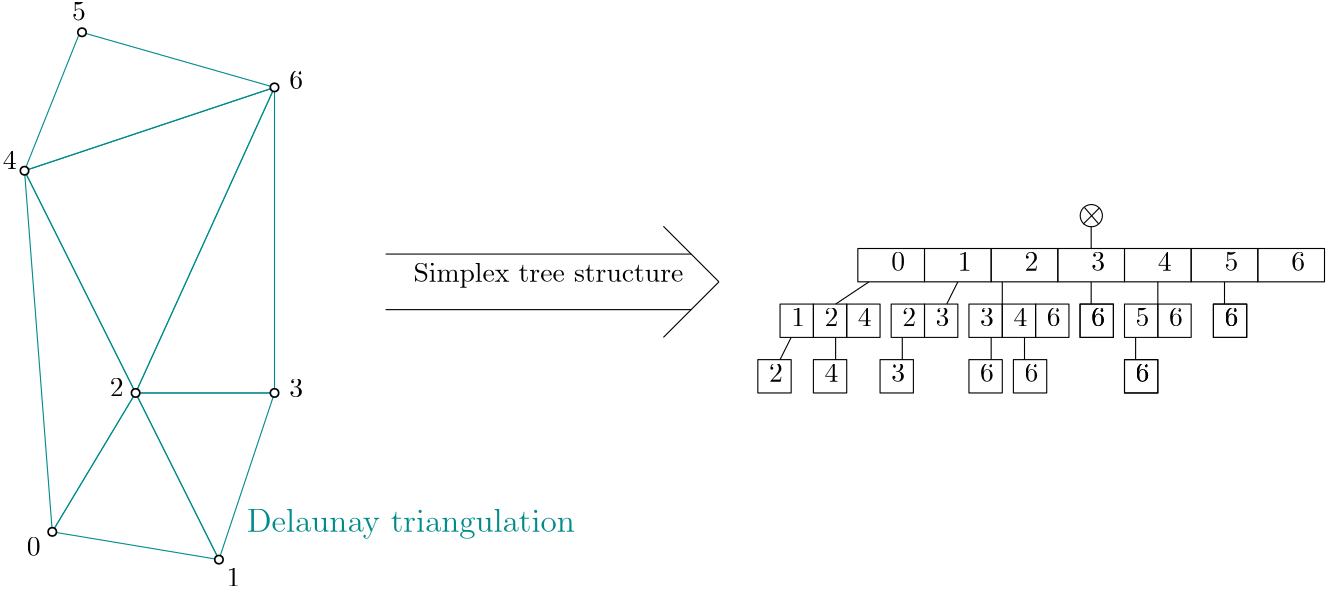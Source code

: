 <?xml version="1.0"?>
<!DOCTYPE ipe SYSTEM "ipe.dtd">
<ipe version="70107" creator="Ipe 7.1.10">
<info created="D:20150603143945" modified="D:20160406112209"/>
<ipestyle name="basic">
<symbol name="arrow/arc(spx)">
<path stroke="sym-stroke" fill="sym-stroke" pen="sym-pen">
0 0 m
-1 0.333 l
-1 -0.333 l
h
</path>
</symbol>
<symbol name="arrow/farc(spx)">
<path stroke="sym-stroke" fill="white" pen="sym-pen">
0 0 m
-1 0.333 l
-1 -0.333 l
h
</path>
</symbol>
<symbol name="mark/circle(sx)" transformations="translations">
<path fill="sym-stroke">
0.6 0 0 0.6 0 0 e
0.4 0 0 0.4 0 0 e
</path>
</symbol>
<symbol name="mark/disk(sx)" transformations="translations">
<path fill="sym-stroke">
0.6 0 0 0.6 0 0 e
</path>
</symbol>
<symbol name="mark/fdisk(sfx)" transformations="translations">
<group>
<path fill="sym-fill">
0.5 0 0 0.5 0 0 e
</path>
<path fill="sym-stroke" fillrule="eofill">
0.6 0 0 0.6 0 0 e
0.4 0 0 0.4 0 0 e
</path>
</group>
</symbol>
<symbol name="mark/box(sx)" transformations="translations">
<path fill="sym-stroke" fillrule="eofill">
-0.6 -0.6 m
0.6 -0.6 l
0.6 0.6 l
-0.6 0.6 l
h
-0.4 -0.4 m
0.4 -0.4 l
0.4 0.4 l
-0.4 0.4 l
h
</path>
</symbol>
<symbol name="mark/square(sx)" transformations="translations">
<path fill="sym-stroke">
-0.6 -0.6 m
0.6 -0.6 l
0.6 0.6 l
-0.6 0.6 l
h
</path>
</symbol>
<symbol name="mark/fsquare(sfx)" transformations="translations">
<group>
<path fill="sym-fill">
-0.5 -0.5 m
0.5 -0.5 l
0.5 0.5 l
-0.5 0.5 l
h
</path>
<path fill="sym-stroke" fillrule="eofill">
-0.6 -0.6 m
0.6 -0.6 l
0.6 0.6 l
-0.6 0.6 l
h
-0.4 -0.4 m
0.4 -0.4 l
0.4 0.4 l
-0.4 0.4 l
h
</path>
</group>
</symbol>
<symbol name="mark/cross(sx)" transformations="translations">
<group>
<path fill="sym-stroke">
-0.43 -0.57 m
0.57 0.43 l
0.43 0.57 l
-0.57 -0.43 l
h
</path>
<path fill="sym-stroke">
-0.43 0.57 m
0.57 -0.43 l
0.43 -0.57 l
-0.57 0.43 l
h
</path>
</group>
</symbol>
<symbol name="arrow/fnormal(spx)">
<path stroke="sym-stroke" fill="white" pen="sym-pen">
0 0 m
-1 0.333 l
-1 -0.333 l
h
</path>
</symbol>
<symbol name="arrow/pointed(spx)">
<path stroke="sym-stroke" fill="sym-stroke" pen="sym-pen">
0 0 m
-1 0.333 l
-0.8 0 l
-1 -0.333 l
h
</path>
</symbol>
<symbol name="arrow/fpointed(spx)">
<path stroke="sym-stroke" fill="white" pen="sym-pen">
0 0 m
-1 0.333 l
-0.8 0 l
-1 -0.333 l
h
</path>
</symbol>
<symbol name="arrow/linear(spx)">
<path stroke="sym-stroke" pen="sym-pen">
-1 0.333 m
0 0 l
-1 -0.333 l
</path>
</symbol>
<symbol name="arrow/fdouble(spx)">
<path stroke="sym-stroke" fill="white" pen="sym-pen">
0 0 m
-1 0.333 l
-1 -0.333 l
h
-1 0 m
-2 0.333 l
-2 -0.333 l
h
</path>
</symbol>
<symbol name="arrow/double(spx)">
<path stroke="sym-stroke" fill="sym-stroke" pen="sym-pen">
0 0 m
-1 0.333 l
-1 -0.333 l
h
-1 0 m
-2 0.333 l
-2 -0.333 l
h
</path>
</symbol>
<pen name="heavier" value="0.8"/>
<pen name="fat" value="1.2"/>
<pen name="ultrafat" value="2"/>
<symbolsize name="large" value="5"/>
<symbolsize name="small" value="2"/>
<symbolsize name="tiny" value="1.1"/>
<arrowsize name="large" value="10"/>
<arrowsize name="small" value="5"/>
<arrowsize name="tiny" value="3"/>
<color name="red" value="1 0 0"/>
<color name="green" value="0 1 0"/>
<color name="blue" value="0 0 1"/>
<color name="yellow" value="1 1 0"/>
<color name="orange" value="1 0.647 0"/>
<color name="gold" value="1 0.843 0"/>
<color name="purple" value="0.627 0.125 0.941"/>
<color name="gray" value="0.745"/>
<color name="brown" value="0.647 0.165 0.165"/>
<color name="navy" value="0 0 0.502"/>
<color name="pink" value="1 0.753 0.796"/>
<color name="seagreen" value="0.18 0.545 0.341"/>
<color name="turquoise" value="0.251 0.878 0.816"/>
<color name="violet" value="0.933 0.51 0.933"/>
<color name="darkblue" value="0 0 0.545"/>
<color name="darkcyan" value="0 0.545 0.545"/>
<color name="darkgray" value="0.663"/>
<color name="darkgreen" value="0 0.392 0"/>
<color name="darkmagenta" value="0.545 0 0.545"/>
<color name="darkorange" value="1 0.549 0"/>
<color name="darkred" value="0.545 0 0"/>
<color name="lightblue" value="0.678 0.847 0.902"/>
<color name="lightcyan" value="0.878 1 1"/>
<color name="lightgray" value="0.827"/>
<color name="lightgreen" value="0.565 0.933 0.565"/>
<color name="lightyellow" value="1 1 0.878"/>
<dashstyle name="dashed" value="[4] 0"/>
<dashstyle name="dotted" value="[1 3] 0"/>
<dashstyle name="dash dotted" value="[4 2 1 2] 0"/>
<dashstyle name="dash dot dotted" value="[4 2 1 2 1 2] 0"/>
<textsize name="large" value="\large"/>
<textsize name="small" value="\small"/>
<textsize name="tiny" value="\tiny"/>
<textsize name="Large" value="\Large"/>
<textsize name="LARGE" value="\LARGE"/>
<textsize name="huge" value="\huge"/>
<textsize name="Huge" value="\Huge"/>
<textsize name="footnote" value="\footnotesize"/>
<textstyle name="center" begin="\begin{center}" end="\end{center}"/>
<textstyle name="itemize" begin="\begin{itemize}" end="\end{itemize}"/>
<textstyle name="item" begin="\begin{itemize}\item{}" end="\end{itemize}"/>
<gridsize name="4 pts" value="4"/>
<gridsize name="8 pts (~3 mm)" value="8"/>
<gridsize name="16 pts (~6 mm)" value="16"/>
<gridsize name="32 pts (~12 mm)" value="32"/>
<gridsize name="10 pts (~3.5 mm)" value="10"/>
<gridsize name="20 pts (~7 mm)" value="20"/>
<gridsize name="14 pts (~5 mm)" value="14"/>
<gridsize name="28 pts (~10 mm)" value="28"/>
<gridsize name="56 pts (~20 mm)" value="56"/>
<anglesize name="90 deg" value="90"/>
<anglesize name="60 deg" value="60"/>
<anglesize name="45 deg" value="45"/>
<anglesize name="30 deg" value="30"/>
<anglesize name="22.5 deg" value="22.5"/>
<tiling name="falling" angle="-60" step="4" width="1"/>
<tiling name="rising" angle="30" step="4" width="1"/>
</ipestyle>
<page>
<layer name="alpha"/>
<view layers="alpha" active="alpha"/>
<path layer="alpha" matrix="1 0 0 1 -240 0" stroke="darkcyan">
320 580 m
350 520 l
290 530 l
320 580 l
320 580 l
</path>
<path matrix="1 0 0 1 -240 0" stroke="darkcyan">
320 580 m
280 660 l
290 530 l
320 580 l
320 580 l
</path>
<path matrix="1 0 0 1 -240 0" stroke="darkcyan">
320 580 m
370 580 l
350 520 l
320 580 l
</path>
<text matrix="1 0 0 1 -260 0" transformations="translations" pos="380 530" stroke="darkcyan" type="label" width="118.196" height="8.307" depth="2.32" valign="baseline" size="large">Delaunay triangulation</text>
<text matrix="1 0 0 1 -242.155 -3.50128" transformations="translations" pos="282.952 524.893" stroke="black" type="label" width="4.981" height="6.42" depth="0" valign="baseline">0</text>
<text matrix="1 0 0 1 -240 0" transformations="translations" pos="352.708 510.349" stroke="black" type="label" width="4.981" height="6.42" depth="0" valign="baseline">1</text>
<text matrix="1 0 0 1 -240 0" transformations="translations" pos="310.693 578.759" stroke="black" type="label" width="4.981" height="6.42" depth="0" valign="baseline">2</text>
<text matrix="1 0 0 1 -240 0" transformations="translations" pos="375.332 578.49" stroke="black" type="label" width="4.981" height="6.42" depth="0" valign="baseline">3</text>
<text matrix="1 0 0 1 -240 0" transformations="translations" pos="272.179 660.635" stroke="black" type="label" width="4.981" height="6.42" depth="0" valign="baseline">4</text>
<text matrix="1 0 0 1 -239.3 -10.1537" transformations="translations" pos="296.419 724.197" stroke="black" type="label" width="4.981" height="6.42" depth="0" valign="baseline">5</text>
<text matrix="1 0 0 1 -240 0" transformations="translations" pos="375.332 689.453" stroke="black" type="label" width="4.981" height="6.42" depth="0" valign="baseline">6</text>
<path matrix="1 0 0 1 -240 0" stroke="darkcyan">
280 660 m
300 710 l
370 690 l
280 660 l
</path>
<path matrix="1 0 0 1 -240 0" stroke="darkcyan">
320 580 m
370 690 l
370 580 l
320 580 l
</path>
<path matrix="1 0 0 1 -240 0" stroke="darkcyan">
280 660 m
370 690 l
320 580 l
280 660 l
</path>
<path matrix="1 0 0 1 104.05 -60.1773" stroke="black">
4 0 0 4 320 704 e
</path>
<path matrix="1 0 0 1 104.05 -60.1773" stroke="black">
322.919 706.788 m
317.189 701.058 l
317.189 701.203 l
</path>
<path matrix="1 0 0 1 104.05 -60.1773" stroke="black">
317.551 706.934 m
322.629 701.058 l
</path>
<path matrix="1 0 0 1 50 0" stroke="black">
240 620 m
220 600 l
</path>
<path matrix="1 0 0 1 50 0" stroke="black">
240 620 m
220 640 l
</path>
<text transformations="translations" pos="180 620" stroke="black" type="label" width="97.274" height="6.926" depth="1.93" valign="baseline">Simplex tree structure</text>
<path stroke="black">
280 630 m
170 630 l
</path>
<path stroke="black">
280 610 m
170 610 l
</path>
<use matrix="1 0 0 1 -239.3 -10.1537" name="mark/fdisk(sfx)" pos="300 720" size="normal" stroke="black" fill="white"/>
<use matrix="1 0 0 1 -240 0" name="mark/fdisk(sfx)" pos="370 690" size="normal" stroke="black" fill="white"/>
<use matrix="1 0 0 1 -240 0" name="mark/fdisk(sfx)" pos="280 660" size="normal" stroke="black" fill="white"/>
<use matrix="1 0 0 1 -240 0" name="mark/fdisk(sfx)" pos="320 580" size="normal" stroke="black" fill="white"/>
<use matrix="1 0 0 1 -240 0" name="mark/fdisk(sfx)" pos="370 580" size="normal" stroke="black" fill="white"/>
<use matrix="1 0 0 1 -240 0" name="mark/fdisk(sfx)" pos="350 520" size="normal" stroke="black" fill="white"/>
<use matrix="1 0 0 1 -240 0" name="mark/fdisk(sfx)" pos="290 530" size="normal" stroke="black" fill="white"/>
<text matrix="1 0 0 1 4 -96" transformations="translations" pos="304 680" stroke="black" type="label" width="4.981" height="6.42" depth="0" valign="baseline">2</text>
<path matrix="1 0 0 1 4 -96" stroke="black">
300 688 m
300 676 l
312 676 l
312 688 l
h
</path>
<text matrix="1 0 0 1 24 -76" transformations="translations" pos="304 680" stroke="black" type="label" width="4.981" height="6.42" depth="0" valign="baseline">2</text>
<path matrix="1 0 0 1 36 -76" stroke="black">
300 688 m
300 676 l
312 676 l
312 688 l
h
</path>
<path matrix="1 0 0 1 24 -76" stroke="black">
300 688 m
300 676 l
312 676 l
312 688 l
h
</path>
<text matrix="1 0 0 1 24 -76" transformations="translations" pos="316 680" stroke="black" type="label" width="4.981" height="6.42" depth="0" valign="baseline">4</text>
<text matrix="1 0 0 1 12 -76" transformations="translations" pos="304 680" stroke="black" type="label" width="4.981" height="6.42" depth="0" valign="baseline">1</text>
<path matrix="1 0 0 1 12 -76" stroke="black">
300 688 m
300 676 l
312 676 l
312 688 l
h
</path>
<path matrix="1 0 0 1 24 -96" stroke="black">
300 688 m
300 676 l
312 676 l
312 688 l
h
</path>
<text matrix="1 0 0 1 12 -96" transformations="translations" pos="316 680" stroke="black" type="label" width="4.981" height="6.42" depth="0" valign="baseline">4</text>
<text matrix="1 0 0 1 64 -76" transformations="translations" pos="304 680" stroke="black" type="label" width="4.981" height="6.42" depth="0" valign="baseline">3</text>
<path matrix="1 0 0 1 64 -76" stroke="black">
300 688 m
300 676 l
312 676 l
312 688 l
h
</path>
<text matrix="1 0 0 1 52 -76" transformations="translations" pos="304 680" stroke="black" type="label" width="4.981" height="6.42" depth="0" valign="baseline">2</text>
<path matrix="1 0 0 1 52 -76" stroke="black">
300 688 m
300 676 l
312 676 l
312 688 l
h
</path>
<path matrix="1 0 0 1 48 -96" stroke="black">
300 688 m
300 676 l
312 676 l
312 688 l
h
</path>
<text matrix="1 0 0 1 36 -96" transformations="translations" pos="316 680" stroke="black" type="label" width="4.981" height="6.42" depth="0" valign="baseline">3</text>
<text matrix="1 0 0 1 104 -76" transformations="translations" pos="304 680" stroke="black" type="label" width="4.981" height="6.42" depth="0" valign="baseline">6</text>
<path matrix="1 0 0 1 104 -76" stroke="black">
300 688 m
300 676 l
312 676 l
312 688 l
h
</path>
<text matrix="1 0 0 1 92 -76" transformations="translations" pos="304 680" stroke="black" type="label" width="4.981" height="6.42" depth="0" valign="baseline">4</text>
<path matrix="1 0 0 1 92 -76" stroke="black">
300 688 m
300 676 l
312 676 l
312 688 l
h
</path>
<path matrix="1 0 0 1 96 -96" stroke="black">
300 688 m
300 676 l
312 676 l
312 688 l
h
</path>
<text matrix="1 0 0 1 84 -96" transformations="translations" pos="316 680" stroke="black" type="label" width="4.981" height="6.42" depth="0" valign="baseline">6</text>
<text matrix="1 0 0 1 148 -76" transformations="translations" pos="304 680" stroke="black" type="label" width="4.981" height="6.42" depth="0" valign="baseline">6</text>
<path matrix="1 0 0 1 148 -76" stroke="black">
300 688 m
300 676 l
312 676 l
312 688 l
h
</path>
<text matrix="1 0 0 1 136 -76" transformations="translations" pos="304 680" stroke="black" type="label" width="4.981" height="6.42" depth="0" valign="baseline">5</text>
<path matrix="1 0 0 1 136 -76" stroke="black">
300 688 m
300 676 l
312 676 l
312 688 l
h
</path>
<path matrix="1 0 0 1 120 -76" stroke="black">
300 688 m
300 676 l
312 676 l
312 688 l
h
</path>
<text matrix="1 0 0 1 108 -76" transformations="translations" pos="316 680" stroke="black" type="label" width="4.981" height="6.42" depth="0" valign="baseline">6</text>
<path matrix="1 0 0 1 120 -76" stroke="black">
300 688 m
300 676 l
312 676 l
312 688 l
h
</path>
<text matrix="1 0 0 1 108 -76" transformations="translations" pos="316 680" stroke="black" type="label" width="4.981" height="6.42" depth="0" valign="baseline">6</text>
<path matrix="1 0 0 1 48 -96" stroke="black">
292 716 m
292 728 l
316 728 l
316 716 l
h
</path>
<path matrix="1 0 0 1 48 -96" stroke="black">
316 716 m
316 728 l
340 728 l
340 716 l
h
</path>
<path matrix="1 0 0 1 48 -96" stroke="black">
340 716 m
340 728 l
364 728 l
364 716 l
h
</path>
<path matrix="1 0 0 1 48 -96" stroke="black">
364 716 m
364 728 l
388 728 l
388 716 l
h
</path>
<path matrix="1 0 0 1 48 -96" stroke="black">
388 716 m
388 728 l
412 728 l
412 716 l
h
</path>
<path matrix="1 0 0 1 48 -96" stroke="black">
412 716 m
412 728 l
436 728 l
436 716 l
h
</path>
<path matrix="1 0 0 1 48 -96" stroke="black">
436 716 m
436 728 l
460 728 l
460 716 l
h
</path>
<text matrix="1 0 0 1 48 -96" transformations="translations" pos="304 720" stroke="black" type="label" width="4.981" height="6.42" depth="0" valign="baseline">0</text>
<text matrix="1 0 0 1 48 -96" transformations="translations" pos="328 720" stroke="black" type="label" width="4.981" height="6.42" depth="0" valign="baseline">1</text>
<text matrix="1 0 0 1 48 -96" transformations="translations" pos="352 720" stroke="black" type="label" width="4.981" height="6.42" depth="0" valign="baseline">2</text>
<text matrix="1 0 0 1 48 -96" transformations="translations" pos="376 720" stroke="black" type="label" width="4.981" height="6.42" depth="0" valign="baseline">3</text>
<text matrix="1 0 0 1 48 -96" transformations="translations" pos="400 720" stroke="black" type="label" width="4.981" height="6.42" depth="0" valign="baseline">4</text>
<text matrix="1 0 0 1 48 -96" transformations="translations" pos="424 720" stroke="black" type="label" width="4.981" height="6.42" depth="0" valign="baseline">5</text>
<text matrix="1 0 0 1 48 -96" transformations="translations" pos="448 720" stroke="black" type="label" width="4.981" height="6.42" depth="0" valign="baseline">6</text>
<path matrix="1 0 0 1 -12 -96" stroke="black">
436 708 m
436 716 l
</path>
<path matrix="1 0 0 1 28 -96" stroke="black">
364 708 m
364 716 l
</path>
<path matrix="1 0 0 1 36 -96" stroke="black">
364 688 m
364 696 l
</path>
<path matrix="1 0 0 1 36 -96" stroke="black">
320 688 m
320 696 l
</path>
<path matrix="1 0 0 1 36 -96" stroke="black">
296 708 m
308 716 l
308 716 l
</path>
<path matrix="1 0 0 1 48 -96" stroke="black">
264 688 m
268 696 l
</path>
<path matrix="1 0 0 1 40 -96" stroke="black">
292 688 m
292 696 l
</path>
<path matrix="1 0 0 1 36 -96" stroke="black">
388 736 m
388 728 l
</path>
<path stroke="black">
372 612 m
376 620 l
</path>
<path stroke="black">
448 612 m
448 620 l
</path>
<text matrix="1 0 0 1 80 -76" transformations="translations" pos="304 680" stroke="black" type="label" width="4.981" height="6.42" depth="0" valign="baseline">3</text>
<path matrix="1 0 0 1 80 -76" stroke="black">
300 688 m
300 676 l
312 676 l
312 688 l
h
</path>
<path matrix="1 0 0 1 80 -96" stroke="black">
300 688 m
300 676 l
312 676 l
312 688 l
h
</path>
<text matrix="1 0 0 1 68 -96" transformations="translations" pos="316 680" stroke="black" type="label" width="4.981" height="6.42" depth="0" valign="baseline">6</text>
<path matrix="1 0 0 1 24 -96" stroke="black">
364 688 m
364 696 l
</path>
<path matrix="1 0 0 1 136 -96" stroke="black">
300 688 m
300 676 l
312 676 l
312 688 l
h
</path>
<text matrix="1 0 0 1 124 -96" transformations="translations" pos="316 680" stroke="black" type="label" width="4.981" height="6.42" depth="0" valign="baseline">6</text>
<path matrix="1 0 0 1 136 -96" stroke="black">
300 688 m
300 676 l
312 676 l
312 688 l
h
</path>
<text matrix="1 0 0 1 124 -96" transformations="translations" pos="316 680" stroke="black" type="label" width="4.981" height="6.42" depth="0" valign="baseline">6</text>
<path matrix="1 0 0 1 4 -116" stroke="black">
436 708 m
436 716 l
</path>
<path matrix="1 0 0 1 168 -76" stroke="black">
300 688 m
300 676 l
312 676 l
312 688 l
h
</path>
<text matrix="1 0 0 1 156 -76" transformations="translations" pos="316 680" stroke="black" type="label" width="4.981" height="6.42" depth="0" valign="baseline">6</text>
<path matrix="1 0 0 1 168 -76" stroke="black">
300 688 m
300 676 l
312 676 l
312 688 l
h
</path>
<text matrix="1 0 0 1 156 -76" transformations="translations" pos="316 680" stroke="black" type="label" width="4.981" height="6.42" depth="0" valign="baseline">6</text>
<path matrix="1 0 0 1 36 -96" stroke="black">
436 708 m
436 716 l
</path>
</page>
</ipe>
